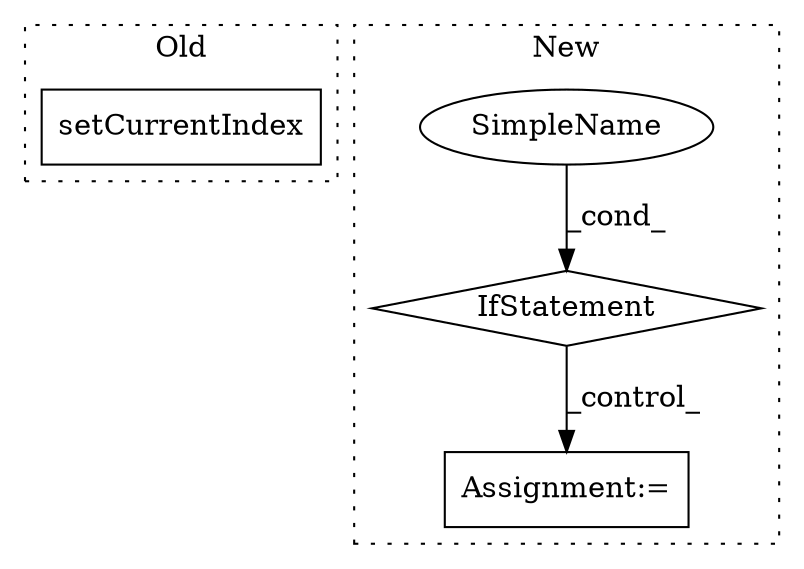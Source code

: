 digraph G {
subgraph cluster0 {
1 [label="setCurrentIndex" a="32" s="9005,9049" l="16,1" shape="box"];
label = "Old";
style="dotted";
}
subgraph cluster1 {
2 [label="IfStatement" a="25" s="8986,9020" l="4,2" shape="diamond"];
3 [label="SimpleName" a="42" s="" l="" shape="ellipse"];
4 [label="Assignment:=" a="7" s="9062" l="1" shape="box"];
label = "New";
style="dotted";
}
2 -> 4 [label="_control_"];
3 -> 2 [label="_cond_"];
}